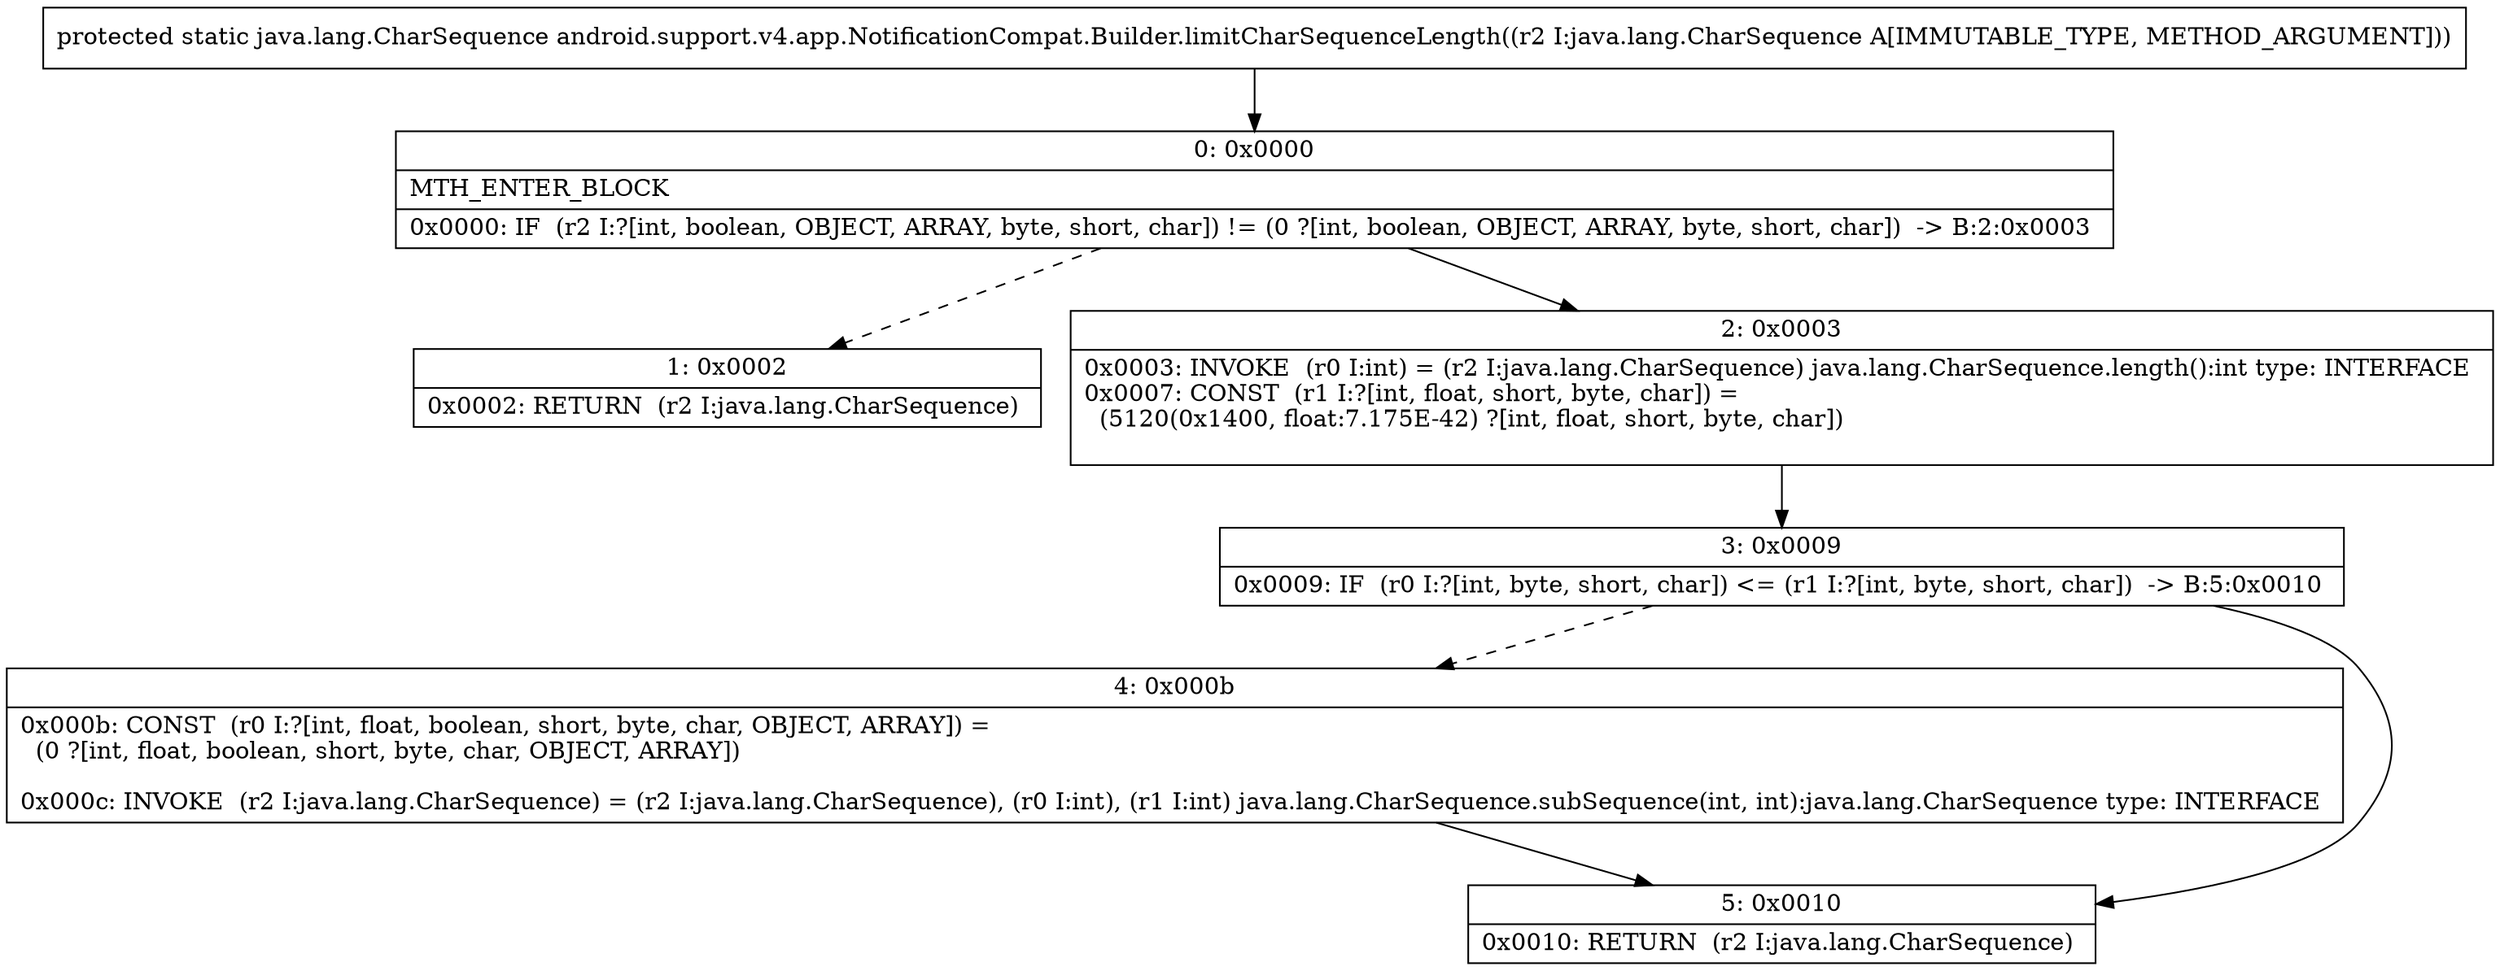 digraph "CFG forandroid.support.v4.app.NotificationCompat.Builder.limitCharSequenceLength(Ljava\/lang\/CharSequence;)Ljava\/lang\/CharSequence;" {
Node_0 [shape=record,label="{0\:\ 0x0000|MTH_ENTER_BLOCK\l|0x0000: IF  (r2 I:?[int, boolean, OBJECT, ARRAY, byte, short, char]) != (0 ?[int, boolean, OBJECT, ARRAY, byte, short, char])  \-\> B:2:0x0003 \l}"];
Node_1 [shape=record,label="{1\:\ 0x0002|0x0002: RETURN  (r2 I:java.lang.CharSequence) \l}"];
Node_2 [shape=record,label="{2\:\ 0x0003|0x0003: INVOKE  (r0 I:int) = (r2 I:java.lang.CharSequence) java.lang.CharSequence.length():int type: INTERFACE \l0x0007: CONST  (r1 I:?[int, float, short, byte, char]) = \l  (5120(0x1400, float:7.175E\-42) ?[int, float, short, byte, char])\l \l}"];
Node_3 [shape=record,label="{3\:\ 0x0009|0x0009: IF  (r0 I:?[int, byte, short, char]) \<= (r1 I:?[int, byte, short, char])  \-\> B:5:0x0010 \l}"];
Node_4 [shape=record,label="{4\:\ 0x000b|0x000b: CONST  (r0 I:?[int, float, boolean, short, byte, char, OBJECT, ARRAY]) = \l  (0 ?[int, float, boolean, short, byte, char, OBJECT, ARRAY])\l \l0x000c: INVOKE  (r2 I:java.lang.CharSequence) = (r2 I:java.lang.CharSequence), (r0 I:int), (r1 I:int) java.lang.CharSequence.subSequence(int, int):java.lang.CharSequence type: INTERFACE \l}"];
Node_5 [shape=record,label="{5\:\ 0x0010|0x0010: RETURN  (r2 I:java.lang.CharSequence) \l}"];
MethodNode[shape=record,label="{protected static java.lang.CharSequence android.support.v4.app.NotificationCompat.Builder.limitCharSequenceLength((r2 I:java.lang.CharSequence A[IMMUTABLE_TYPE, METHOD_ARGUMENT])) }"];
MethodNode -> Node_0;
Node_0 -> Node_1[style=dashed];
Node_0 -> Node_2;
Node_2 -> Node_3;
Node_3 -> Node_4[style=dashed];
Node_3 -> Node_5;
Node_4 -> Node_5;
}

